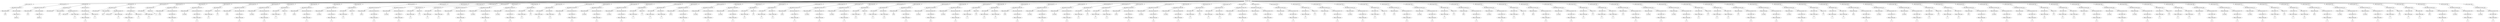 /*
 * AST in dot format generated by phc -- the PHP compiler
 */

digraph AST {
node_0 [label="AST_php_script"];
node_1 [label="AST_eval_expr (15)"];
node_2 [label="AST_method_invocation (15)"];
node_3 [label="Token_method_name"];
node_4 [label="eval", shape=box]
node_3 -> node_4;
node_5 [label="AST_actual_parameter"];
node_6 [label="Token_string (15)"];
node_7 [label="function e..", shape=box]
node_6 -> node_7;
node_5 -> node_6;
node_2 -> node_5;
node_2 -> node_3;
node_1 -> node_2;
node_8 [label="AST_eval_expr (16)"];
node_9 [label="AST_method_invocation (16)"];
node_10 [label="Token_method_name"];
node_11 [label="eval", shape=box]
node_10 -> node_11;
node_12 [label="AST_actual_parameter"];
node_13 [label="Token_string (16)"];
node_14 [label="function e..", shape=box]
node_13 -> node_14;
node_12 -> node_13;
node_9 -> node_12;
node_9 -> node_10;
node_8 -> node_9;
node_15 [label="AST_method (18)"];
node_16 [label="AST_signature (21)"];
node_17 [label="AST_method_mod"];
node_18 [label="Token_method_name"];
node_19 [label="fun", shape=box]
node_18 -> node_19;
node_20 [label="AST_formal_parameter (18)"];
node_21 [label="AST_type (18)"];
node_22 [label="Token_variable_name"];
node_23 [label="x", shape=box]
node_22 -> node_23;
node_20 -> node_22;
node_20 -> node_21;
node_16 -> node_20;
node_16 -> node_18;
node_16 -> node_17;
node_24 [label="AST_eval_expr (20)"];
node_25 [label="AST_assignment (20)"];
node_26 [label="AST_variable (20)"];
node_27 [label="Token_variable_name"];
node_28 [label="x", shape=box]
node_27 -> node_28;
node_26 -> node_27;
node_29 [label="Token_string (20)"];
node_30 [label="x", shape=box]
node_29 -> node_30;
node_25 -> node_29;
node_25 -> node_26;
node_24 -> node_25;
node_15 -> node_24;
node_15 -> node_16;
node_31 [label="AST_method (23)"];
node_32 [label="AST_signature (26)"];
node_33 [label="AST_method_mod"];
node_34 [label="Token_method_name"];
node_35 [label="fun_r", shape=box]
node_34 -> node_35;
node_36 [label="AST_formal_parameter (23)"];
node_37 [label="AST_type (23)"];
node_38 [label="Token_variable_name"];
node_39 [label="x", shape=box]
node_38 -> node_39;
node_36 -> node_38;
node_36 -> node_37;
node_32 -> node_36;
node_32 -> node_34;
node_32 -> node_33;
node_40 [label="AST_eval_expr (25)"];
node_41 [label="AST_assignment (25)"];
node_42 [label="AST_variable (25)"];
node_43 [label="Token_variable_name"];
node_44 [label="x", shape=box]
node_43 -> node_44;
node_42 -> node_43;
node_45 [label="Token_string (25)"];
node_46 [label="x", shape=box]
node_45 -> node_46;
node_41 -> node_45;
node_41 -> node_42;
node_40 -> node_41;
node_31 -> node_40;
node_31 -> node_32;
node_47 [label="AST_eval_expr (33)"];
node_48 [label="AST_assignment (33)"];
node_49 [label="AST_variable (33)"];
node_50 [label="Token_variable_name"];
node_51 [label="a", shape=box]
node_50 -> node_51;
node_49 -> node_50;
node_52 [label="Token_int (33)"];
node_53 [label="10", shape=box]
node_52 -> node_53;
node_48 -> node_52;
node_48 -> node_49;
node_47 -> node_48;
node_54 [label="AST_eval_expr (34)"];
node_55 [label="AST_method_invocation (34)"];
node_56 [label="Token_method_name"];
node_57 [label="e_fun", shape=box]
node_56 -> node_57;
node_58 [label="AST_actual_parameter (34)"];
node_59 [label="AST_variable (34)"];
node_60 [label="Token_variable_name"];
node_61 [label="a", shape=box]
node_60 -> node_61;
node_59 -> node_60;
node_58 -> node_59;
node_55 -> node_58;
node_55 -> node_56;
node_54 -> node_55;
node_62 [label="AST_eval_expr (35)"];
node_63 [label="AST_method_invocation (35)"];
node_64 [label="Token_method_name"];
node_65 [label="var_export", shape=box]
node_64 -> node_65;
node_66 [label="AST_actual_parameter (35)"];
node_67 [label="AST_variable (35)"];
node_68 [label="Token_variable_name"];
node_69 [label="a", shape=box]
node_68 -> node_69;
node_67 -> node_68;
node_66 -> node_67;
node_63 -> node_66;
node_63 -> node_64;
node_62 -> node_63;
node_70 [label="AST_eval_expr (37)"];
node_71 [label="AST_assignment (37)"];
node_72 [label="AST_variable (37)"];
node_73 [label="Token_variable_name"];
node_74 [label="b", shape=box]
node_73 -> node_74;
node_72 -> node_73;
node_75 [label="Token_int (37)"];
node_76 [label="20", shape=box]
node_75 -> node_76;
node_71 -> node_75;
node_71 -> node_72;
node_70 -> node_71;
node_77 [label="AST_eval_expr (38)"];
node_78 [label="AST_method_invocation (38)"];
node_79 [label="Token_method_name"];
node_80 [label="e_fun", shape=box]
node_79 -> node_80;
node_81 [label="AST_actual_parameter (38)"];
node_82 [label="AST_variable (38)"];
node_83 [label="Token_variable_name"];
node_84 [label="b", shape=box]
node_83 -> node_84;
node_82 -> node_83;
node_81 -> node_82;
node_78 -> node_81;
node_78 -> node_79;
node_77 -> node_78;
node_85 [label="AST_eval_expr (39)"];
node_86 [label="AST_method_invocation (39)"];
node_87 [label="Token_method_name"];
node_88 [label="var_export", shape=box]
node_87 -> node_88;
node_89 [label="AST_actual_parameter (39)"];
node_90 [label="AST_variable (39)"];
node_91 [label="Token_variable_name"];
node_92 [label="b", shape=box]
node_91 -> node_92;
node_90 -> node_91;
node_89 -> node_90;
node_86 -> node_89;
node_86 -> node_87;
node_85 -> node_86;
node_93 [label="AST_eval_expr (41)"];
node_94 [label="AST_assignment (41)"];
node_95 [label="AST_variable (41)"];
node_96 [label="Token_variable_name"];
node_97 [label="c", shape=box]
node_96 -> node_97;
node_95 -> node_96;
node_98 [label="Token_int (41)"];
node_99 [label="30", shape=box]
node_98 -> node_99;
node_94 -> node_98;
node_94 -> node_95;
node_93 -> node_94;
node_100 [label="AST_eval_expr (42)"];
node_101 [label="AST_method_invocation (42)"];
node_102 [label="Token_method_name"];
node_103 [label="e_fun_r", shape=box]
node_102 -> node_103;
node_104 [label="AST_actual_parameter (42)"];
node_105 [label="AST_variable (42)"];
node_106 [label="Token_variable_name"];
node_107 [label="c", shape=box]
node_106 -> node_107;
node_105 -> node_106;
node_104 -> node_105;
node_101 -> node_104;
node_101 -> node_102;
node_100 -> node_101;
node_108 [label="AST_eval_expr (43)"];
node_109 [label="AST_method_invocation (43)"];
node_110 [label="Token_method_name"];
node_111 [label="var_export", shape=box]
node_110 -> node_111;
node_112 [label="AST_actual_parameter (43)"];
node_113 [label="AST_variable (43)"];
node_114 [label="Token_variable_name"];
node_115 [label="c", shape=box]
node_114 -> node_115;
node_113 -> node_114;
node_112 -> node_113;
node_109 -> node_112;
node_109 -> node_110;
node_108 -> node_109;
node_116 [label="AST_eval_expr (45)"];
node_117 [label="AST_assignment (45)"];
node_118 [label="AST_variable (45)"];
node_119 [label="Token_variable_name"];
node_120 [label="d", shape=box]
node_119 -> node_120;
node_118 -> node_119;
node_121 [label="Token_int (45)"];
node_122 [label="40", shape=box]
node_121 -> node_122;
node_117 -> node_121;
node_117 -> node_118;
node_116 -> node_117;
node_123 [label="AST_eval_expr (46)"];
node_124 [label="AST_method_invocation (46)"];
node_125 [label="Token_method_name"];
node_126 [label="e_fun_r", shape=box]
node_125 -> node_126;
node_127 [label="AST_actual_parameter (46)"];
node_128 [label="AST_variable (46)"];
node_129 [label="Token_variable_name"];
node_130 [label="d", shape=box]
node_129 -> node_130;
node_128 -> node_129;
node_127 -> node_128;
node_124 -> node_127;
node_124 -> node_125;
node_123 -> node_124;
node_131 [label="AST_eval_expr (47)"];
node_132 [label="AST_method_invocation (47)"];
node_133 [label="Token_method_name"];
node_134 [label="var_export", shape=box]
node_133 -> node_134;
node_135 [label="AST_actual_parameter (47)"];
node_136 [label="AST_variable (47)"];
node_137 [label="Token_variable_name"];
node_138 [label="d", shape=box]
node_137 -> node_138;
node_136 -> node_137;
node_135 -> node_136;
node_132 -> node_135;
node_132 -> node_133;
node_131 -> node_132;
node_139 [label="AST_eval_expr (53)"];
node_140 [label="AST_assignment (53)"];
node_141 [label="AST_variable (53)"];
node_142 [label="Token_variable_name"];
node_143 [label="e", shape=box]
node_142 -> node_143;
node_141 -> node_142;
node_144 [label="Token_int (53)"];
node_145 [label="50", shape=box]
node_144 -> node_145;
node_140 -> node_144;
node_140 -> node_141;
node_139 -> node_140;
node_146 [label="AST_eval_expr (54)"];
node_147 [label="AST_assignment (54)"];
node_148 [label="AST_variable (54)"];
node_149 [label="Token_variable_name"];
node_150 [label="f", shape=box]
node_149 -> node_150;
node_148 -> node_149;
node_151 [label="AST_variable (54)"];
node_152 [label="Token_variable_name"];
node_153 [label="e", shape=box]
node_152 -> node_153;
node_151 -> node_152;
node_147 -> node_151;
node_147 -> node_148;
node_146 -> node_147;
node_154 [label="AST_eval_expr (55)"];
node_155 [label="AST_method_invocation (55)"];
node_156 [label="Token_method_name"];
node_157 [label="e_fun", shape=box]
node_156 -> node_157;
node_158 [label="AST_actual_parameter (55)"];
node_159 [label="AST_variable (55)"];
node_160 [label="Token_variable_name"];
node_161 [label="f", shape=box]
node_160 -> node_161;
node_159 -> node_160;
node_158 -> node_159;
node_155 -> node_158;
node_155 -> node_156;
node_154 -> node_155;
node_162 [label="AST_eval_expr (56)"];
node_163 [label="AST_method_invocation (56)"];
node_164 [label="Token_method_name"];
node_165 [label="var_export", shape=box]
node_164 -> node_165;
node_166 [label="AST_actual_parameter (56)"];
node_167 [label="AST_variable (56)"];
node_168 [label="Token_variable_name"];
node_169 [label="e", shape=box]
node_168 -> node_169;
node_167 -> node_168;
node_166 -> node_167;
node_163 -> node_166;
node_163 -> node_164;
node_162 -> node_163;
node_170 [label="AST_eval_expr (57)"];
node_171 [label="AST_method_invocation (57)"];
node_172 [label="Token_method_name"];
node_173 [label="var_export", shape=box]
node_172 -> node_173;
node_174 [label="AST_actual_parameter (57)"];
node_175 [label="AST_variable (57)"];
node_176 [label="Token_variable_name"];
node_177 [label="f", shape=box]
node_176 -> node_177;
node_175 -> node_176;
node_174 -> node_175;
node_171 -> node_174;
node_171 -> node_172;
node_170 -> node_171;
node_178 [label="AST_eval_expr (59)"];
node_179 [label="AST_assignment (59)"];
node_180 [label="AST_variable (59)"];
node_181 [label="Token_variable_name"];
node_182 [label="g", shape=box]
node_181 -> node_182;
node_180 -> node_181;
node_183 [label="Token_int (59)"];
node_184 [label="60", shape=box]
node_183 -> node_184;
node_179 -> node_183;
node_179 -> node_180;
node_178 -> node_179;
node_185 [label="AST_eval_expr (60)"];
node_186 [label="AST_assignment (60)"];
node_187 [label="AST_variable (60)"];
node_188 [label="Token_variable_name"];
node_189 [label="h", shape=box]
node_188 -> node_189;
node_187 -> node_188;
node_190 [label="AST_variable (60)"];
node_191 [label="Token_variable_name"];
node_192 [label="g", shape=box]
node_191 -> node_192;
node_190 -> node_191;
node_186 -> node_190;
node_186 -> node_187;
node_185 -> node_186;
node_193 [label="AST_eval_expr (61)"];
node_194 [label="AST_method_invocation (61)"];
node_195 [label="Token_method_name"];
node_196 [label="e_fun", shape=box]
node_195 -> node_196;
node_197 [label="AST_actual_parameter (61)"];
node_198 [label="AST_variable (61)"];
node_199 [label="Token_variable_name"];
node_200 [label="h", shape=box]
node_199 -> node_200;
node_198 -> node_199;
node_197 -> node_198;
node_194 -> node_197;
node_194 -> node_195;
node_193 -> node_194;
node_201 [label="AST_eval_expr (62)"];
node_202 [label="AST_method_invocation (62)"];
node_203 [label="Token_method_name"];
node_204 [label="var_export", shape=box]
node_203 -> node_204;
node_205 [label="AST_actual_parameter (62)"];
node_206 [label="AST_variable (62)"];
node_207 [label="Token_variable_name"];
node_208 [label="g", shape=box]
node_207 -> node_208;
node_206 -> node_207;
node_205 -> node_206;
node_202 -> node_205;
node_202 -> node_203;
node_201 -> node_202;
node_209 [label="AST_eval_expr (63)"];
node_210 [label="AST_method_invocation (63)"];
node_211 [label="Token_method_name"];
node_212 [label="var_export", shape=box]
node_211 -> node_212;
node_213 [label="AST_actual_parameter (63)"];
node_214 [label="AST_variable (63)"];
node_215 [label="Token_variable_name"];
node_216 [label="h", shape=box]
node_215 -> node_216;
node_214 -> node_215;
node_213 -> node_214;
node_210 -> node_213;
node_210 -> node_211;
node_209 -> node_210;
node_217 [label="AST_eval_expr (65)"];
node_218 [label="AST_assignment (65)"];
node_219 [label="AST_variable (65)"];
node_220 [label="Token_variable_name"];
node_221 [label="i", shape=box]
node_220 -> node_221;
node_219 -> node_220;
node_222 [label="Token_int (65)"];
node_223 [label="70", shape=box]
node_222 -> node_223;
node_218 -> node_222;
node_218 -> node_219;
node_217 -> node_218;
node_224 [label="AST_eval_expr (66)"];
node_225 [label="AST_assignment (66)"];
node_226 [label="AST_variable (66)"];
node_227 [label="Token_variable_name"];
node_228 [label="j", shape=box]
node_227 -> node_228;
node_226 -> node_227;
node_229 [label="AST_variable (66)"];
node_230 [label="Token_variable_name"];
node_231 [label="i", shape=box]
node_230 -> node_231;
node_229 -> node_230;
node_225 -> node_229;
node_225 -> node_226;
node_224 -> node_225;
node_232 [label="AST_eval_expr (67)"];
node_233 [label="AST_method_invocation (67)"];
node_234 [label="Token_method_name"];
node_235 [label="e_fun_r", shape=box]
node_234 -> node_235;
node_236 [label="AST_actual_parameter (67)"];
node_237 [label="AST_variable (67)"];
node_238 [label="Token_variable_name"];
node_239 [label="j", shape=box]
node_238 -> node_239;
node_237 -> node_238;
node_236 -> node_237;
node_233 -> node_236;
node_233 -> node_234;
node_232 -> node_233;
node_240 [label="AST_eval_expr (68)"];
node_241 [label="AST_method_invocation (68)"];
node_242 [label="Token_method_name"];
node_243 [label="var_export", shape=box]
node_242 -> node_243;
node_244 [label="AST_actual_parameter (68)"];
node_245 [label="AST_variable (68)"];
node_246 [label="Token_variable_name"];
node_247 [label="i", shape=box]
node_246 -> node_247;
node_245 -> node_246;
node_244 -> node_245;
node_241 -> node_244;
node_241 -> node_242;
node_240 -> node_241;
node_248 [label="AST_eval_expr (69)"];
node_249 [label="AST_method_invocation (69)"];
node_250 [label="Token_method_name"];
node_251 [label="var_export", shape=box]
node_250 -> node_251;
node_252 [label="AST_actual_parameter (69)"];
node_253 [label="AST_variable (69)"];
node_254 [label="Token_variable_name"];
node_255 [label="j", shape=box]
node_254 -> node_255;
node_253 -> node_254;
node_252 -> node_253;
node_249 -> node_252;
node_249 -> node_250;
node_248 -> node_249;
node_256 [label="AST_eval_expr (71)"];
node_257 [label="AST_assignment (71)"];
node_258 [label="AST_variable (71)"];
node_259 [label="Token_variable_name"];
node_260 [label="k", shape=box]
node_259 -> node_260;
node_258 -> node_259;
node_261 [label="Token_int (71)"];
node_262 [label="80", shape=box]
node_261 -> node_262;
node_257 -> node_261;
node_257 -> node_258;
node_256 -> node_257;
node_263 [label="AST_eval_expr (72)"];
node_264 [label="AST_assignment (72)"];
node_265 [label="AST_variable (72)"];
node_266 [label="Token_variable_name"];
node_267 [label="l", shape=box]
node_266 -> node_267;
node_265 -> node_266;
node_268 [label="AST_variable (72)"];
node_269 [label="Token_variable_name"];
node_270 [label="k", shape=box]
node_269 -> node_270;
node_268 -> node_269;
node_264 -> node_268;
node_264 -> node_265;
node_263 -> node_264;
node_271 [label="AST_eval_expr (73)"];
node_272 [label="AST_method_invocation (73)"];
node_273 [label="Token_method_name"];
node_274 [label="e_fun_r", shape=box]
node_273 -> node_274;
node_275 [label="AST_actual_parameter (73)"];
node_276 [label="AST_variable (73)"];
node_277 [label="Token_variable_name"];
node_278 [label="l", shape=box]
node_277 -> node_278;
node_276 -> node_277;
node_275 -> node_276;
node_272 -> node_275;
node_272 -> node_273;
node_271 -> node_272;
node_279 [label="AST_eval_expr (74)"];
node_280 [label="AST_method_invocation (74)"];
node_281 [label="Token_method_name"];
node_282 [label="var_export", shape=box]
node_281 -> node_282;
node_283 [label="AST_actual_parameter (74)"];
node_284 [label="AST_variable (74)"];
node_285 [label="Token_variable_name"];
node_286 [label="k", shape=box]
node_285 -> node_286;
node_284 -> node_285;
node_283 -> node_284;
node_280 -> node_283;
node_280 -> node_281;
node_279 -> node_280;
node_287 [label="AST_eval_expr (75)"];
node_288 [label="AST_method_invocation (75)"];
node_289 [label="Token_method_name"];
node_290 [label="var_export", shape=box]
node_289 -> node_290;
node_291 [label="AST_actual_parameter (75)"];
node_292 [label="AST_variable (75)"];
node_293 [label="Token_variable_name"];
node_294 [label="l", shape=box]
node_293 -> node_294;
node_292 -> node_293;
node_291 -> node_292;
node_288 -> node_291;
node_288 -> node_289;
node_287 -> node_288;
node_295 [label="AST_eval_expr (82)"];
node_296 [label="AST_assignment (82)"];
node_297 [label="AST_variable (82)"];
node_298 [label="Token_variable_name"];
node_299 [label="m", shape=box]
node_298 -> node_299;
node_297 -> node_298;
node_300 [label="Token_int (82)"];
node_301 [label="90", shape=box]
node_300 -> node_301;
node_296 -> node_300;
node_296 -> node_297;
node_295 -> node_296;
node_302 [label="AST_eval_expr (83)"];
node_303 [label="AST_assignment (83)"];
node_304 [label="AST_variable (83)"];
node_305 [label="Token_variable_name"];
node_306 [label="n", shape=box]
node_305 -> node_306;
node_304 -> node_305;
node_307 [label="AST_variable (83)"];
node_308 [label="Token_variable_name"];
node_309 [label="m", shape=box]
node_308 -> node_309;
node_307 -> node_308;
node_303 -> node_307;
node_303 -> node_304;
node_302 -> node_303;
node_310 [label="AST_eval_expr (84)"];
node_311 [label="AST_method_invocation (84)"];
node_312 [label="Token_method_name"];
node_313 [label="e_fun", shape=box]
node_312 -> node_313;
node_314 [label="AST_actual_parameter (84)"];
node_315 [label="AST_variable (84)"];
node_316 [label="Token_variable_name"];
node_317 [label="n", shape=box]
node_316 -> node_317;
node_315 -> node_316;
node_314 -> node_315;
node_311 -> node_314;
node_311 -> node_312;
node_310 -> node_311;
node_318 [label="AST_eval_expr (85)"];
node_319 [label="AST_method_invocation (85)"];
node_320 [label="Token_method_name"];
node_321 [label="var_export", shape=box]
node_320 -> node_321;
node_322 [label="AST_actual_parameter (85)"];
node_323 [label="AST_variable (85)"];
node_324 [label="Token_variable_name"];
node_325 [label="m", shape=box]
node_324 -> node_325;
node_323 -> node_324;
node_322 -> node_323;
node_319 -> node_322;
node_319 -> node_320;
node_318 -> node_319;
node_326 [label="AST_eval_expr (86)"];
node_327 [label="AST_method_invocation (86)"];
node_328 [label="Token_method_name"];
node_329 [label="var_export", shape=box]
node_328 -> node_329;
node_330 [label="AST_actual_parameter (86)"];
node_331 [label="AST_variable (86)"];
node_332 [label="Token_variable_name"];
node_333 [label="n", shape=box]
node_332 -> node_333;
node_331 -> node_332;
node_330 -> node_331;
node_327 -> node_330;
node_327 -> node_328;
node_326 -> node_327;
node_334 [label="AST_eval_expr (88)"];
node_335 [label="AST_assignment (88)"];
node_336 [label="AST_variable (88)"];
node_337 [label="Token_variable_name"];
node_338 [label="o", shape=box]
node_337 -> node_338;
node_336 -> node_337;
node_339 [label="Token_int (88)"];
node_340 [label="100", shape=box]
node_339 -> node_340;
node_335 -> node_339;
node_335 -> node_336;
node_334 -> node_335;
node_341 [label="AST_eval_expr (89)"];
node_342 [label="AST_assignment (89)"];
node_343 [label="AST_variable (89)"];
node_344 [label="Token_variable_name"];
node_345 [label="p", shape=box]
node_344 -> node_345;
node_343 -> node_344;
node_346 [label="AST_variable (89)"];
node_347 [label="Token_variable_name"];
node_348 [label="o", shape=box]
node_347 -> node_348;
node_346 -> node_347;
node_342 -> node_346;
node_342 -> node_343;
node_341 -> node_342;
node_349 [label="AST_eval_expr (90)"];
node_350 [label="AST_method_invocation (90)"];
node_351 [label="Token_method_name"];
node_352 [label="e_fun", shape=box]
node_351 -> node_352;
node_353 [label="AST_actual_parameter (90)"];
node_354 [label="AST_variable (90)"];
node_355 [label="Token_variable_name"];
node_356 [label="p", shape=box]
node_355 -> node_356;
node_354 -> node_355;
node_353 -> node_354;
node_350 -> node_353;
node_350 -> node_351;
node_349 -> node_350;
node_357 [label="AST_eval_expr (91)"];
node_358 [label="AST_method_invocation (91)"];
node_359 [label="Token_method_name"];
node_360 [label="var_export", shape=box]
node_359 -> node_360;
node_361 [label="AST_actual_parameter (91)"];
node_362 [label="AST_variable (91)"];
node_363 [label="Token_variable_name"];
node_364 [label="o", shape=box]
node_363 -> node_364;
node_362 -> node_363;
node_361 -> node_362;
node_358 -> node_361;
node_358 -> node_359;
node_357 -> node_358;
node_365 [label="AST_eval_expr (92)"];
node_366 [label="AST_method_invocation (92)"];
node_367 [label="Token_method_name"];
node_368 [label="var_export", shape=box]
node_367 -> node_368;
node_369 [label="AST_actual_parameter (92)"];
node_370 [label="AST_variable (92)"];
node_371 [label="Token_variable_name"];
node_372 [label="p", shape=box]
node_371 -> node_372;
node_370 -> node_371;
node_369 -> node_370;
node_366 -> node_369;
node_366 -> node_367;
node_365 -> node_366;
node_373 [label="AST_eval_expr (94)"];
node_374 [label="AST_assignment (94)"];
node_375 [label="AST_variable (94)"];
node_376 [label="Token_variable_name"];
node_377 [label="q", shape=box]
node_376 -> node_377;
node_375 -> node_376;
node_378 [label="Token_int (94)"];
node_379 [label="110", shape=box]
node_378 -> node_379;
node_374 -> node_378;
node_374 -> node_375;
node_373 -> node_374;
node_380 [label="AST_eval_expr (95)"];
node_381 [label="AST_assignment (95)"];
node_382 [label="AST_variable (95)"];
node_383 [label="Token_variable_name"];
node_384 [label="r", shape=box]
node_383 -> node_384;
node_382 -> node_383;
node_385 [label="AST_variable (95)"];
node_386 [label="Token_variable_name"];
node_387 [label="q", shape=box]
node_386 -> node_387;
node_385 -> node_386;
node_381 -> node_385;
node_381 -> node_382;
node_380 -> node_381;
node_388 [label="AST_eval_expr (96)"];
node_389 [label="AST_method_invocation (96)"];
node_390 [label="Token_method_name"];
node_391 [label="e_fun_r", shape=box]
node_390 -> node_391;
node_392 [label="AST_actual_parameter (96)"];
node_393 [label="AST_variable (96)"];
node_394 [label="Token_variable_name"];
node_395 [label="r", shape=box]
node_394 -> node_395;
node_393 -> node_394;
node_392 -> node_393;
node_389 -> node_392;
node_389 -> node_390;
node_388 -> node_389;
node_396 [label="AST_eval_expr (97)"];
node_397 [label="AST_method_invocation (97)"];
node_398 [label="Token_method_name"];
node_399 [label="var_export", shape=box]
node_398 -> node_399;
node_400 [label="AST_actual_parameter (97)"];
node_401 [label="AST_variable (97)"];
node_402 [label="Token_variable_name"];
node_403 [label="q", shape=box]
node_402 -> node_403;
node_401 -> node_402;
node_400 -> node_401;
node_397 -> node_400;
node_397 -> node_398;
node_396 -> node_397;
node_404 [label="AST_eval_expr (98)"];
node_405 [label="AST_method_invocation (98)"];
node_406 [label="Token_method_name"];
node_407 [label="var_export", shape=box]
node_406 -> node_407;
node_408 [label="AST_actual_parameter (98)"];
node_409 [label="AST_variable (98)"];
node_410 [label="Token_variable_name"];
node_411 [label="r", shape=box]
node_410 -> node_411;
node_409 -> node_410;
node_408 -> node_409;
node_405 -> node_408;
node_405 -> node_406;
node_404 -> node_405;
node_412 [label="AST_eval_expr (100)"];
node_413 [label="AST_assignment (100)"];
node_414 [label="AST_variable (100)"];
node_415 [label="Token_variable_name"];
node_416 [label="s", shape=box]
node_415 -> node_416;
node_414 -> node_415;
node_417 [label="Token_int (100)"];
node_418 [label="120", shape=box]
node_417 -> node_418;
node_413 -> node_417;
node_413 -> node_414;
node_412 -> node_413;
node_419 [label="AST_eval_expr (101)"];
node_420 [label="AST_assignment (101)"];
node_421 [label="AST_variable (101)"];
node_422 [label="Token_variable_name"];
node_423 [label="t", shape=box]
node_422 -> node_423;
node_421 -> node_422;
node_424 [label="AST_variable (101)"];
node_425 [label="Token_variable_name"];
node_426 [label="s", shape=box]
node_425 -> node_426;
node_424 -> node_425;
node_420 -> node_424;
node_420 -> node_421;
node_419 -> node_420;
node_427 [label="AST_eval_expr (102)"];
node_428 [label="AST_method_invocation (102)"];
node_429 [label="Token_method_name"];
node_430 [label="e_fun_r", shape=box]
node_429 -> node_430;
node_431 [label="AST_actual_parameter (102)"];
node_432 [label="AST_variable (102)"];
node_433 [label="Token_variable_name"];
node_434 [label="t", shape=box]
node_433 -> node_434;
node_432 -> node_433;
node_431 -> node_432;
node_428 -> node_431;
node_428 -> node_429;
node_427 -> node_428;
node_435 [label="AST_eval_expr (103)"];
node_436 [label="AST_method_invocation (103)"];
node_437 [label="Token_method_name"];
node_438 [label="var_export", shape=box]
node_437 -> node_438;
node_439 [label="AST_actual_parameter (103)"];
node_440 [label="AST_variable (103)"];
node_441 [label="Token_variable_name"];
node_442 [label="s", shape=box]
node_441 -> node_442;
node_440 -> node_441;
node_439 -> node_440;
node_436 -> node_439;
node_436 -> node_437;
node_435 -> node_436;
node_443 [label="AST_eval_expr (104)"];
node_444 [label="AST_method_invocation (104)"];
node_445 [label="Token_method_name"];
node_446 [label="var_export", shape=box]
node_445 -> node_446;
node_447 [label="AST_actual_parameter (104)"];
node_448 [label="AST_variable (104)"];
node_449 [label="Token_variable_name"];
node_450 [label="t", shape=box]
node_449 -> node_450;
node_448 -> node_449;
node_447 -> node_448;
node_444 -> node_447;
node_444 -> node_445;
node_443 -> node_444;
node_451 [label="AST_eval_expr (112)"];
node_452 [label="AST_assignment (112)"];
node_453 [label="AST_variable (112)"];
node_454 [label="Token_variable_name"];
node_455 [label="a", shape=box]
node_454 -> node_455;
node_453 -> node_454;
node_456 [label="Token_int (112)"];
node_457 [label="10", shape=box]
node_456 -> node_457;
node_452 -> node_456;
node_452 -> node_453;
node_451 -> node_452;
node_458 [label="AST_eval_expr (113)"];
node_459 [label="AST_method_invocation (113)"];
node_460 [label="Token_method_name"];
node_461 [label="fun", shape=box]
node_460 -> node_461;
node_462 [label="AST_actual_parameter (113)"];
node_463 [label="AST_variable (113)"];
node_464 [label="Token_variable_name"];
node_465 [label="a", shape=box]
node_464 -> node_465;
node_463 -> node_464;
node_462 -> node_463;
node_459 -> node_462;
node_459 -> node_460;
node_458 -> node_459;
node_466 [label="AST_eval_expr (114)"];
node_467 [label="AST_method_invocation (114)"];
node_468 [label="Token_method_name"];
node_469 [label="var_export", shape=box]
node_468 -> node_469;
node_470 [label="AST_actual_parameter (114)"];
node_471 [label="AST_variable (114)"];
node_472 [label="Token_variable_name"];
node_473 [label="a", shape=box]
node_472 -> node_473;
node_471 -> node_472;
node_470 -> node_471;
node_467 -> node_470;
node_467 -> node_468;
node_466 -> node_467;
node_474 [label="AST_eval_expr (116)"];
node_475 [label="AST_assignment (116)"];
node_476 [label="AST_variable (116)"];
node_477 [label="Token_variable_name"];
node_478 [label="b", shape=box]
node_477 -> node_478;
node_476 -> node_477;
node_479 [label="Token_int (116)"];
node_480 [label="20", shape=box]
node_479 -> node_480;
node_475 -> node_479;
node_475 -> node_476;
node_474 -> node_475;
node_481 [label="AST_eval_expr (117)"];
node_482 [label="AST_method_invocation (117)"];
node_483 [label="Token_method_name"];
node_484 [label="fun", shape=box]
node_483 -> node_484;
node_485 [label="AST_actual_parameter (117)"];
node_486 [label="AST_variable (117)"];
node_487 [label="Token_variable_name"];
node_488 [label="b", shape=box]
node_487 -> node_488;
node_486 -> node_487;
node_485 -> node_486;
node_482 -> node_485;
node_482 -> node_483;
node_481 -> node_482;
node_489 [label="AST_eval_expr (118)"];
node_490 [label="AST_method_invocation (118)"];
node_491 [label="Token_method_name"];
node_492 [label="var_export", shape=box]
node_491 -> node_492;
node_493 [label="AST_actual_parameter (118)"];
node_494 [label="AST_variable (118)"];
node_495 [label="Token_variable_name"];
node_496 [label="b", shape=box]
node_495 -> node_496;
node_494 -> node_495;
node_493 -> node_494;
node_490 -> node_493;
node_490 -> node_491;
node_489 -> node_490;
node_497 [label="AST_eval_expr (120)"];
node_498 [label="AST_assignment (120)"];
node_499 [label="AST_variable (120)"];
node_500 [label="Token_variable_name"];
node_501 [label="c", shape=box]
node_500 -> node_501;
node_499 -> node_500;
node_502 [label="Token_int (120)"];
node_503 [label="30", shape=box]
node_502 -> node_503;
node_498 -> node_502;
node_498 -> node_499;
node_497 -> node_498;
node_504 [label="AST_eval_expr (121)"];
node_505 [label="AST_method_invocation (121)"];
node_506 [label="Token_method_name"];
node_507 [label="fun_r", shape=box]
node_506 -> node_507;
node_508 [label="AST_actual_parameter (121)"];
node_509 [label="AST_variable (121)"];
node_510 [label="Token_variable_name"];
node_511 [label="c", shape=box]
node_510 -> node_511;
node_509 -> node_510;
node_508 -> node_509;
node_505 -> node_508;
node_505 -> node_506;
node_504 -> node_505;
node_512 [label="AST_eval_expr (122)"];
node_513 [label="AST_method_invocation (122)"];
node_514 [label="Token_method_name"];
node_515 [label="var_export", shape=box]
node_514 -> node_515;
node_516 [label="AST_actual_parameter (122)"];
node_517 [label="AST_variable (122)"];
node_518 [label="Token_variable_name"];
node_519 [label="c", shape=box]
node_518 -> node_519;
node_517 -> node_518;
node_516 -> node_517;
node_513 -> node_516;
node_513 -> node_514;
node_512 -> node_513;
node_520 [label="AST_eval_expr (124)"];
node_521 [label="AST_assignment (124)"];
node_522 [label="AST_variable (124)"];
node_523 [label="Token_variable_name"];
node_524 [label="d", shape=box]
node_523 -> node_524;
node_522 -> node_523;
node_525 [label="Token_int (124)"];
node_526 [label="40", shape=box]
node_525 -> node_526;
node_521 -> node_525;
node_521 -> node_522;
node_520 -> node_521;
node_527 [label="AST_eval_expr (125)"];
node_528 [label="AST_method_invocation (125)"];
node_529 [label="Token_method_name"];
node_530 [label="fun_r", shape=box]
node_529 -> node_530;
node_531 [label="AST_actual_parameter (125)"];
node_532 [label="AST_variable (125)"];
node_533 [label="Token_variable_name"];
node_534 [label="d", shape=box]
node_533 -> node_534;
node_532 -> node_533;
node_531 -> node_532;
node_528 -> node_531;
node_528 -> node_529;
node_527 -> node_528;
node_535 [label="AST_eval_expr (126)"];
node_536 [label="AST_method_invocation (126)"];
node_537 [label="Token_method_name"];
node_538 [label="var_export", shape=box]
node_537 -> node_538;
node_539 [label="AST_actual_parameter (126)"];
node_540 [label="AST_variable (126)"];
node_541 [label="Token_variable_name"];
node_542 [label="d", shape=box]
node_541 -> node_542;
node_540 -> node_541;
node_539 -> node_540;
node_536 -> node_539;
node_536 -> node_537;
node_535 -> node_536;
node_543 [label="AST_eval_expr (132)"];
node_544 [label="AST_assignment (132)"];
node_545 [label="AST_variable (132)"];
node_546 [label="Token_variable_name"];
node_547 [label="e", shape=box]
node_546 -> node_547;
node_545 -> node_546;
node_548 [label="Token_int (132)"];
node_549 [label="50", shape=box]
node_548 -> node_549;
node_544 -> node_548;
node_544 -> node_545;
node_543 -> node_544;
node_550 [label="AST_eval_expr (133)"];
node_551 [label="AST_assignment (133)"];
node_552 [label="AST_variable (133)"];
node_553 [label="Token_variable_name"];
node_554 [label="f", shape=box]
node_553 -> node_554;
node_552 -> node_553;
node_555 [label="AST_variable (133)"];
node_556 [label="Token_variable_name"];
node_557 [label="e", shape=box]
node_556 -> node_557;
node_555 -> node_556;
node_551 -> node_555;
node_551 -> node_552;
node_550 -> node_551;
node_558 [label="AST_eval_expr (134)"];
node_559 [label="AST_method_invocation (134)"];
node_560 [label="Token_method_name"];
node_561 [label="fun", shape=box]
node_560 -> node_561;
node_562 [label="AST_actual_parameter (134)"];
node_563 [label="AST_variable (134)"];
node_564 [label="Token_variable_name"];
node_565 [label="f", shape=box]
node_564 -> node_565;
node_563 -> node_564;
node_562 -> node_563;
node_559 -> node_562;
node_559 -> node_560;
node_558 -> node_559;
node_566 [label="AST_eval_expr (135)"];
node_567 [label="AST_method_invocation (135)"];
node_568 [label="Token_method_name"];
node_569 [label="var_export", shape=box]
node_568 -> node_569;
node_570 [label="AST_actual_parameter (135)"];
node_571 [label="AST_variable (135)"];
node_572 [label="Token_variable_name"];
node_573 [label="e", shape=box]
node_572 -> node_573;
node_571 -> node_572;
node_570 -> node_571;
node_567 -> node_570;
node_567 -> node_568;
node_566 -> node_567;
node_574 [label="AST_eval_expr (136)"];
node_575 [label="AST_method_invocation (136)"];
node_576 [label="Token_method_name"];
node_577 [label="var_export", shape=box]
node_576 -> node_577;
node_578 [label="AST_actual_parameter (136)"];
node_579 [label="AST_variable (136)"];
node_580 [label="Token_variable_name"];
node_581 [label="f", shape=box]
node_580 -> node_581;
node_579 -> node_580;
node_578 -> node_579;
node_575 -> node_578;
node_575 -> node_576;
node_574 -> node_575;
node_582 [label="AST_eval_expr (138)"];
node_583 [label="AST_assignment (138)"];
node_584 [label="AST_variable (138)"];
node_585 [label="Token_variable_name"];
node_586 [label="g", shape=box]
node_585 -> node_586;
node_584 -> node_585;
node_587 [label="Token_int (138)"];
node_588 [label="60", shape=box]
node_587 -> node_588;
node_583 -> node_587;
node_583 -> node_584;
node_582 -> node_583;
node_589 [label="AST_eval_expr (139)"];
node_590 [label="AST_assignment (139)"];
node_591 [label="AST_variable (139)"];
node_592 [label="Token_variable_name"];
node_593 [label="h", shape=box]
node_592 -> node_593;
node_591 -> node_592;
node_594 [label="AST_variable (139)"];
node_595 [label="Token_variable_name"];
node_596 [label="g", shape=box]
node_595 -> node_596;
node_594 -> node_595;
node_590 -> node_594;
node_590 -> node_591;
node_589 -> node_590;
node_597 [label="AST_eval_expr (140)"];
node_598 [label="AST_method_invocation (140)"];
node_599 [label="Token_method_name"];
node_600 [label="fun", shape=box]
node_599 -> node_600;
node_601 [label="AST_actual_parameter (140)"];
node_602 [label="AST_variable (140)"];
node_603 [label="Token_variable_name"];
node_604 [label="h", shape=box]
node_603 -> node_604;
node_602 -> node_603;
node_601 -> node_602;
node_598 -> node_601;
node_598 -> node_599;
node_597 -> node_598;
node_605 [label="AST_eval_expr (141)"];
node_606 [label="AST_method_invocation (141)"];
node_607 [label="Token_method_name"];
node_608 [label="var_export", shape=box]
node_607 -> node_608;
node_609 [label="AST_actual_parameter (141)"];
node_610 [label="AST_variable (141)"];
node_611 [label="Token_variable_name"];
node_612 [label="g", shape=box]
node_611 -> node_612;
node_610 -> node_611;
node_609 -> node_610;
node_606 -> node_609;
node_606 -> node_607;
node_605 -> node_606;
node_613 [label="AST_eval_expr (142)"];
node_614 [label="AST_method_invocation (142)"];
node_615 [label="Token_method_name"];
node_616 [label="var_export", shape=box]
node_615 -> node_616;
node_617 [label="AST_actual_parameter (142)"];
node_618 [label="AST_variable (142)"];
node_619 [label="Token_variable_name"];
node_620 [label="h", shape=box]
node_619 -> node_620;
node_618 -> node_619;
node_617 -> node_618;
node_614 -> node_617;
node_614 -> node_615;
node_613 -> node_614;
node_621 [label="AST_eval_expr (144)"];
node_622 [label="AST_assignment (144)"];
node_623 [label="AST_variable (144)"];
node_624 [label="Token_variable_name"];
node_625 [label="i", shape=box]
node_624 -> node_625;
node_623 -> node_624;
node_626 [label="Token_int (144)"];
node_627 [label="70", shape=box]
node_626 -> node_627;
node_622 -> node_626;
node_622 -> node_623;
node_621 -> node_622;
node_628 [label="AST_eval_expr (145)"];
node_629 [label="AST_assignment (145)"];
node_630 [label="AST_variable (145)"];
node_631 [label="Token_variable_name"];
node_632 [label="j", shape=box]
node_631 -> node_632;
node_630 -> node_631;
node_633 [label="AST_variable (145)"];
node_634 [label="Token_variable_name"];
node_635 [label="i", shape=box]
node_634 -> node_635;
node_633 -> node_634;
node_629 -> node_633;
node_629 -> node_630;
node_628 -> node_629;
node_636 [label="AST_eval_expr (146)"];
node_637 [label="AST_method_invocation (146)"];
node_638 [label="Token_method_name"];
node_639 [label="fun_r", shape=box]
node_638 -> node_639;
node_640 [label="AST_actual_parameter (146)"];
node_641 [label="AST_variable (146)"];
node_642 [label="Token_variable_name"];
node_643 [label="j", shape=box]
node_642 -> node_643;
node_641 -> node_642;
node_640 -> node_641;
node_637 -> node_640;
node_637 -> node_638;
node_636 -> node_637;
node_644 [label="AST_eval_expr (147)"];
node_645 [label="AST_method_invocation (147)"];
node_646 [label="Token_method_name"];
node_647 [label="var_export", shape=box]
node_646 -> node_647;
node_648 [label="AST_actual_parameter (147)"];
node_649 [label="AST_variable (147)"];
node_650 [label="Token_variable_name"];
node_651 [label="i", shape=box]
node_650 -> node_651;
node_649 -> node_650;
node_648 -> node_649;
node_645 -> node_648;
node_645 -> node_646;
node_644 -> node_645;
node_652 [label="AST_eval_expr (148)"];
node_653 [label="AST_method_invocation (148)"];
node_654 [label="Token_method_name"];
node_655 [label="var_export", shape=box]
node_654 -> node_655;
node_656 [label="AST_actual_parameter (148)"];
node_657 [label="AST_variable (148)"];
node_658 [label="Token_variable_name"];
node_659 [label="j", shape=box]
node_658 -> node_659;
node_657 -> node_658;
node_656 -> node_657;
node_653 -> node_656;
node_653 -> node_654;
node_652 -> node_653;
node_660 [label="AST_eval_expr (150)"];
node_661 [label="AST_assignment (150)"];
node_662 [label="AST_variable (150)"];
node_663 [label="Token_variable_name"];
node_664 [label="k", shape=box]
node_663 -> node_664;
node_662 -> node_663;
node_665 [label="Token_int (150)"];
node_666 [label="80", shape=box]
node_665 -> node_666;
node_661 -> node_665;
node_661 -> node_662;
node_660 -> node_661;
node_667 [label="AST_eval_expr (151)"];
node_668 [label="AST_assignment (151)"];
node_669 [label="AST_variable (151)"];
node_670 [label="Token_variable_name"];
node_671 [label="l", shape=box]
node_670 -> node_671;
node_669 -> node_670;
node_672 [label="AST_variable (151)"];
node_673 [label="Token_variable_name"];
node_674 [label="k", shape=box]
node_673 -> node_674;
node_672 -> node_673;
node_668 -> node_672;
node_668 -> node_669;
node_667 -> node_668;
node_675 [label="AST_eval_expr (152)"];
node_676 [label="AST_method_invocation (152)"];
node_677 [label="Token_method_name"];
node_678 [label="fun_r", shape=box]
node_677 -> node_678;
node_679 [label="AST_actual_parameter (152)"];
node_680 [label="AST_variable (152)"];
node_681 [label="Token_variable_name"];
node_682 [label="l", shape=box]
node_681 -> node_682;
node_680 -> node_681;
node_679 -> node_680;
node_676 -> node_679;
node_676 -> node_677;
node_675 -> node_676;
node_683 [label="AST_eval_expr (153)"];
node_684 [label="AST_method_invocation (153)"];
node_685 [label="Token_method_name"];
node_686 [label="var_export", shape=box]
node_685 -> node_686;
node_687 [label="AST_actual_parameter (153)"];
node_688 [label="AST_variable (153)"];
node_689 [label="Token_variable_name"];
node_690 [label="k", shape=box]
node_689 -> node_690;
node_688 -> node_689;
node_687 -> node_688;
node_684 -> node_687;
node_684 -> node_685;
node_683 -> node_684;
node_691 [label="AST_eval_expr (154)"];
node_692 [label="AST_method_invocation (154)"];
node_693 [label="Token_method_name"];
node_694 [label="var_export", shape=box]
node_693 -> node_694;
node_695 [label="AST_actual_parameter (154)"];
node_696 [label="AST_variable (154)"];
node_697 [label="Token_variable_name"];
node_698 [label="l", shape=box]
node_697 -> node_698;
node_696 -> node_697;
node_695 -> node_696;
node_692 -> node_695;
node_692 -> node_693;
node_691 -> node_692;
node_699 [label="AST_eval_expr (161)"];
node_700 [label="AST_assignment (161)"];
node_701 [label="AST_variable (161)"];
node_702 [label="Token_variable_name"];
node_703 [label="m", shape=box]
node_702 -> node_703;
node_701 -> node_702;
node_704 [label="Token_int (161)"];
node_705 [label="90", shape=box]
node_704 -> node_705;
node_700 -> node_704;
node_700 -> node_701;
node_699 -> node_700;
node_706 [label="AST_eval_expr (162)"];
node_707 [label="AST_assignment (162)"];
node_708 [label="AST_variable (162)"];
node_709 [label="Token_variable_name"];
node_710 [label="n", shape=box]
node_709 -> node_710;
node_708 -> node_709;
node_711 [label="AST_variable (162)"];
node_712 [label="Token_variable_name"];
node_713 [label="m", shape=box]
node_712 -> node_713;
node_711 -> node_712;
node_707 -> node_711;
node_707 -> node_708;
node_706 -> node_707;
node_714 [label="AST_eval_expr (163)"];
node_715 [label="AST_method_invocation (163)"];
node_716 [label="Token_method_name"];
node_717 [label="fun", shape=box]
node_716 -> node_717;
node_718 [label="AST_actual_parameter (163)"];
node_719 [label="AST_variable (163)"];
node_720 [label="Token_variable_name"];
node_721 [label="n", shape=box]
node_720 -> node_721;
node_719 -> node_720;
node_718 -> node_719;
node_715 -> node_718;
node_715 -> node_716;
node_714 -> node_715;
node_722 [label="AST_eval_expr (164)"];
node_723 [label="AST_method_invocation (164)"];
node_724 [label="Token_method_name"];
node_725 [label="var_export", shape=box]
node_724 -> node_725;
node_726 [label="AST_actual_parameter (164)"];
node_727 [label="AST_variable (164)"];
node_728 [label="Token_variable_name"];
node_729 [label="m", shape=box]
node_728 -> node_729;
node_727 -> node_728;
node_726 -> node_727;
node_723 -> node_726;
node_723 -> node_724;
node_722 -> node_723;
node_730 [label="AST_eval_expr (165)"];
node_731 [label="AST_method_invocation (165)"];
node_732 [label="Token_method_name"];
node_733 [label="var_export", shape=box]
node_732 -> node_733;
node_734 [label="AST_actual_parameter (165)"];
node_735 [label="AST_variable (165)"];
node_736 [label="Token_variable_name"];
node_737 [label="n", shape=box]
node_736 -> node_737;
node_735 -> node_736;
node_734 -> node_735;
node_731 -> node_734;
node_731 -> node_732;
node_730 -> node_731;
node_738 [label="AST_eval_expr (167)"];
node_739 [label="AST_assignment (167)"];
node_740 [label="AST_variable (167)"];
node_741 [label="Token_variable_name"];
node_742 [label="o", shape=box]
node_741 -> node_742;
node_740 -> node_741;
node_743 [label="Token_int (167)"];
node_744 [label="100", shape=box]
node_743 -> node_744;
node_739 -> node_743;
node_739 -> node_740;
node_738 -> node_739;
node_745 [label="AST_eval_expr (168)"];
node_746 [label="AST_assignment (168)"];
node_747 [label="AST_variable (168)"];
node_748 [label="Token_variable_name"];
node_749 [label="p", shape=box]
node_748 -> node_749;
node_747 -> node_748;
node_750 [label="AST_variable (168)"];
node_751 [label="Token_variable_name"];
node_752 [label="o", shape=box]
node_751 -> node_752;
node_750 -> node_751;
node_746 -> node_750;
node_746 -> node_747;
node_745 -> node_746;
node_753 [label="AST_eval_expr (169)"];
node_754 [label="AST_method_invocation (169)"];
node_755 [label="Token_method_name"];
node_756 [label="fun", shape=box]
node_755 -> node_756;
node_757 [label="AST_actual_parameter (169)"];
node_758 [label="AST_variable (169)"];
node_759 [label="Token_variable_name"];
node_760 [label="p", shape=box]
node_759 -> node_760;
node_758 -> node_759;
node_757 -> node_758;
node_754 -> node_757;
node_754 -> node_755;
node_753 -> node_754;
node_761 [label="AST_eval_expr (170)"];
node_762 [label="AST_method_invocation (170)"];
node_763 [label="Token_method_name"];
node_764 [label="var_export", shape=box]
node_763 -> node_764;
node_765 [label="AST_actual_parameter (170)"];
node_766 [label="AST_variable (170)"];
node_767 [label="Token_variable_name"];
node_768 [label="o", shape=box]
node_767 -> node_768;
node_766 -> node_767;
node_765 -> node_766;
node_762 -> node_765;
node_762 -> node_763;
node_761 -> node_762;
node_769 [label="AST_eval_expr (171)"];
node_770 [label="AST_method_invocation (171)"];
node_771 [label="Token_method_name"];
node_772 [label="var_export", shape=box]
node_771 -> node_772;
node_773 [label="AST_actual_parameter (171)"];
node_774 [label="AST_variable (171)"];
node_775 [label="Token_variable_name"];
node_776 [label="p", shape=box]
node_775 -> node_776;
node_774 -> node_775;
node_773 -> node_774;
node_770 -> node_773;
node_770 -> node_771;
node_769 -> node_770;
node_777 [label="AST_eval_expr (173)"];
node_778 [label="AST_assignment (173)"];
node_779 [label="AST_variable (173)"];
node_780 [label="Token_variable_name"];
node_781 [label="q", shape=box]
node_780 -> node_781;
node_779 -> node_780;
node_782 [label="Token_int (173)"];
node_783 [label="110", shape=box]
node_782 -> node_783;
node_778 -> node_782;
node_778 -> node_779;
node_777 -> node_778;
node_784 [label="AST_eval_expr (174)"];
node_785 [label="AST_assignment (174)"];
node_786 [label="AST_variable (174)"];
node_787 [label="Token_variable_name"];
node_788 [label="r", shape=box]
node_787 -> node_788;
node_786 -> node_787;
node_789 [label="AST_variable (174)"];
node_790 [label="Token_variable_name"];
node_791 [label="q", shape=box]
node_790 -> node_791;
node_789 -> node_790;
node_785 -> node_789;
node_785 -> node_786;
node_784 -> node_785;
node_792 [label="AST_eval_expr (175)"];
node_793 [label="AST_method_invocation (175)"];
node_794 [label="Token_method_name"];
node_795 [label="fun_r", shape=box]
node_794 -> node_795;
node_796 [label="AST_actual_parameter (175)"];
node_797 [label="AST_variable (175)"];
node_798 [label="Token_variable_name"];
node_799 [label="r", shape=box]
node_798 -> node_799;
node_797 -> node_798;
node_796 -> node_797;
node_793 -> node_796;
node_793 -> node_794;
node_792 -> node_793;
node_800 [label="AST_eval_expr (176)"];
node_801 [label="AST_method_invocation (176)"];
node_802 [label="Token_method_name"];
node_803 [label="var_export", shape=box]
node_802 -> node_803;
node_804 [label="AST_actual_parameter (176)"];
node_805 [label="AST_variable (176)"];
node_806 [label="Token_variable_name"];
node_807 [label="q", shape=box]
node_806 -> node_807;
node_805 -> node_806;
node_804 -> node_805;
node_801 -> node_804;
node_801 -> node_802;
node_800 -> node_801;
node_808 [label="AST_eval_expr (177)"];
node_809 [label="AST_method_invocation (177)"];
node_810 [label="Token_method_name"];
node_811 [label="var_export", shape=box]
node_810 -> node_811;
node_812 [label="AST_actual_parameter (177)"];
node_813 [label="AST_variable (177)"];
node_814 [label="Token_variable_name"];
node_815 [label="r", shape=box]
node_814 -> node_815;
node_813 -> node_814;
node_812 -> node_813;
node_809 -> node_812;
node_809 -> node_810;
node_808 -> node_809;
node_816 [label="AST_eval_expr (179)"];
node_817 [label="AST_assignment (179)"];
node_818 [label="AST_variable (179)"];
node_819 [label="Token_variable_name"];
node_820 [label="s", shape=box]
node_819 -> node_820;
node_818 -> node_819;
node_821 [label="Token_int (179)"];
node_822 [label="120", shape=box]
node_821 -> node_822;
node_817 -> node_821;
node_817 -> node_818;
node_816 -> node_817;
node_823 [label="AST_eval_expr (180)"];
node_824 [label="AST_assignment (180)"];
node_825 [label="AST_variable (180)"];
node_826 [label="Token_variable_name"];
node_827 [label="t", shape=box]
node_826 -> node_827;
node_825 -> node_826;
node_828 [label="AST_variable (180)"];
node_829 [label="Token_variable_name"];
node_830 [label="s", shape=box]
node_829 -> node_830;
node_828 -> node_829;
node_824 -> node_828;
node_824 -> node_825;
node_823 -> node_824;
node_831 [label="AST_eval_expr (181)"];
node_832 [label="AST_method_invocation (181)"];
node_833 [label="Token_method_name"];
node_834 [label="fun_r", shape=box]
node_833 -> node_834;
node_835 [label="AST_actual_parameter (181)"];
node_836 [label="AST_variable (181)"];
node_837 [label="Token_variable_name"];
node_838 [label="t", shape=box]
node_837 -> node_838;
node_836 -> node_837;
node_835 -> node_836;
node_832 -> node_835;
node_832 -> node_833;
node_831 -> node_832;
node_839 [label="AST_eval_expr (182)"];
node_840 [label="AST_method_invocation (182)"];
node_841 [label="Token_method_name"];
node_842 [label="var_export", shape=box]
node_841 -> node_842;
node_843 [label="AST_actual_parameter (182)"];
node_844 [label="AST_variable (182)"];
node_845 [label="Token_variable_name"];
node_846 [label="s", shape=box]
node_845 -> node_846;
node_844 -> node_845;
node_843 -> node_844;
node_840 -> node_843;
node_840 -> node_841;
node_839 -> node_840;
node_847 [label="AST_eval_expr (183)"];
node_848 [label="AST_method_invocation (183)"];
node_849 [label="Token_method_name"];
node_850 [label="var_export", shape=box]
node_849 -> node_850;
node_851 [label="AST_actual_parameter (183)"];
node_852 [label="AST_variable (183)"];
node_853 [label="Token_variable_name"];
node_854 [label="t", shape=box]
node_853 -> node_854;
node_852 -> node_853;
node_851 -> node_852;
node_848 -> node_851;
node_848 -> node_849;
node_847 -> node_848;
node_0 -> node_847;
node_0 -> node_839;
node_0 -> node_831;
node_0 -> node_823;
node_0 -> node_816;
node_0 -> node_808;
node_0 -> node_800;
node_0 -> node_792;
node_0 -> node_784;
node_0 -> node_777;
node_0 -> node_769;
node_0 -> node_761;
node_0 -> node_753;
node_0 -> node_745;
node_0 -> node_738;
node_0 -> node_730;
node_0 -> node_722;
node_0 -> node_714;
node_0 -> node_706;
node_0 -> node_699;
node_0 -> node_691;
node_0 -> node_683;
node_0 -> node_675;
node_0 -> node_667;
node_0 -> node_660;
node_0 -> node_652;
node_0 -> node_644;
node_0 -> node_636;
node_0 -> node_628;
node_0 -> node_621;
node_0 -> node_613;
node_0 -> node_605;
node_0 -> node_597;
node_0 -> node_589;
node_0 -> node_582;
node_0 -> node_574;
node_0 -> node_566;
node_0 -> node_558;
node_0 -> node_550;
node_0 -> node_543;
node_0 -> node_535;
node_0 -> node_527;
node_0 -> node_520;
node_0 -> node_512;
node_0 -> node_504;
node_0 -> node_497;
node_0 -> node_489;
node_0 -> node_481;
node_0 -> node_474;
node_0 -> node_466;
node_0 -> node_458;
node_0 -> node_451;
node_0 -> node_443;
node_0 -> node_435;
node_0 -> node_427;
node_0 -> node_419;
node_0 -> node_412;
node_0 -> node_404;
node_0 -> node_396;
node_0 -> node_388;
node_0 -> node_380;
node_0 -> node_373;
node_0 -> node_365;
node_0 -> node_357;
node_0 -> node_349;
node_0 -> node_341;
node_0 -> node_334;
node_0 -> node_326;
node_0 -> node_318;
node_0 -> node_310;
node_0 -> node_302;
node_0 -> node_295;
node_0 -> node_287;
node_0 -> node_279;
node_0 -> node_271;
node_0 -> node_263;
node_0 -> node_256;
node_0 -> node_248;
node_0 -> node_240;
node_0 -> node_232;
node_0 -> node_224;
node_0 -> node_217;
node_0 -> node_209;
node_0 -> node_201;
node_0 -> node_193;
node_0 -> node_185;
node_0 -> node_178;
node_0 -> node_170;
node_0 -> node_162;
node_0 -> node_154;
node_0 -> node_146;
node_0 -> node_139;
node_0 -> node_131;
node_0 -> node_123;
node_0 -> node_116;
node_0 -> node_108;
node_0 -> node_100;
node_0 -> node_93;
node_0 -> node_85;
node_0 -> node_77;
node_0 -> node_70;
node_0 -> node_62;
node_0 -> node_54;
node_0 -> node_47;
node_0 -> node_31;
node_0 -> node_15;
node_0 -> node_8;
node_0 -> node_1;
}

